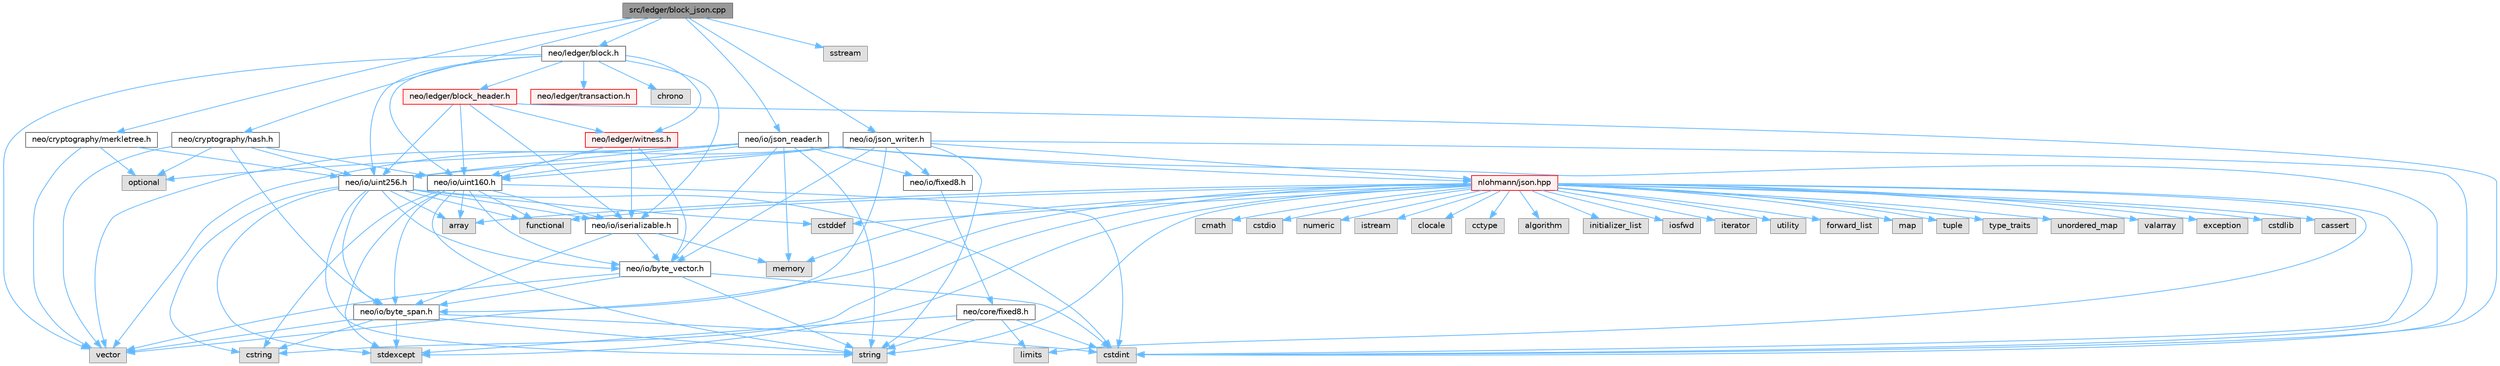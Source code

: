 digraph "src/ledger/block_json.cpp"
{
 // LATEX_PDF_SIZE
  bgcolor="transparent";
  edge [fontname=Helvetica,fontsize=10,labelfontname=Helvetica,labelfontsize=10];
  node [fontname=Helvetica,fontsize=10,shape=box,height=0.2,width=0.4];
  Node1 [id="Node000001",label="src/ledger/block_json.cpp",height=0.2,width=0.4,color="gray40", fillcolor="grey60", style="filled", fontcolor="black",tooltip=" "];
  Node1 -> Node2 [id="edge1_Node000001_Node000002",color="steelblue1",style="solid",tooltip=" "];
  Node2 [id="Node000002",label="neo/cryptography/hash.h",height=0.2,width=0.4,color="grey40", fillcolor="white", style="filled",URL="$hash_8h.html",tooltip=" "];
  Node2 -> Node3 [id="edge2_Node000002_Node000003",color="steelblue1",style="solid",tooltip=" "];
  Node3 [id="Node000003",label="neo/io/byte_span.h",height=0.2,width=0.4,color="grey40", fillcolor="white", style="filled",URL="$io_2byte__span_8h.html",tooltip=" "];
  Node3 -> Node4 [id="edge3_Node000003_Node000004",color="steelblue1",style="solid",tooltip=" "];
  Node4 [id="Node000004",label="cstdint",height=0.2,width=0.4,color="grey60", fillcolor="#E0E0E0", style="filled",tooltip=" "];
  Node3 -> Node5 [id="edge4_Node000003_Node000005",color="steelblue1",style="solid",tooltip=" "];
  Node5 [id="Node000005",label="cstring",height=0.2,width=0.4,color="grey60", fillcolor="#E0E0E0", style="filled",tooltip=" "];
  Node3 -> Node6 [id="edge5_Node000003_Node000006",color="steelblue1",style="solid",tooltip=" "];
  Node6 [id="Node000006",label="stdexcept",height=0.2,width=0.4,color="grey60", fillcolor="#E0E0E0", style="filled",tooltip=" "];
  Node3 -> Node7 [id="edge6_Node000003_Node000007",color="steelblue1",style="solid",tooltip=" "];
  Node7 [id="Node000007",label="string",height=0.2,width=0.4,color="grey60", fillcolor="#E0E0E0", style="filled",tooltip=" "];
  Node3 -> Node8 [id="edge7_Node000003_Node000008",color="steelblue1",style="solid",tooltip=" "];
  Node8 [id="Node000008",label="vector",height=0.2,width=0.4,color="grey60", fillcolor="#E0E0E0", style="filled",tooltip=" "];
  Node2 -> Node9 [id="edge8_Node000002_Node000009",color="steelblue1",style="solid",tooltip=" "];
  Node9 [id="Node000009",label="neo/io/uint160.h",height=0.2,width=0.4,color="grey40", fillcolor="white", style="filled",URL="$uint160_8h.html",tooltip=" "];
  Node9 -> Node3 [id="edge9_Node000009_Node000003",color="steelblue1",style="solid",tooltip=" "];
  Node9 -> Node10 [id="edge10_Node000009_Node000010",color="steelblue1",style="solid",tooltip=" "];
  Node10 [id="Node000010",label="neo/io/byte_vector.h",height=0.2,width=0.4,color="grey40", fillcolor="white", style="filled",URL="$io_2byte__vector_8h.html",tooltip=" "];
  Node10 -> Node3 [id="edge11_Node000010_Node000003",color="steelblue1",style="solid",tooltip=" "];
  Node10 -> Node4 [id="edge12_Node000010_Node000004",color="steelblue1",style="solid",tooltip=" "];
  Node10 -> Node7 [id="edge13_Node000010_Node000007",color="steelblue1",style="solid",tooltip=" "];
  Node10 -> Node8 [id="edge14_Node000010_Node000008",color="steelblue1",style="solid",tooltip=" "];
  Node9 -> Node11 [id="edge15_Node000009_Node000011",color="steelblue1",style="solid",tooltip=" "];
  Node11 [id="Node000011",label="neo/io/iserializable.h",height=0.2,width=0.4,color="grey40", fillcolor="white", style="filled",URL="$iserializable_8h.html",tooltip=" "];
  Node11 -> Node3 [id="edge16_Node000011_Node000003",color="steelblue1",style="solid",tooltip=" "];
  Node11 -> Node10 [id="edge17_Node000011_Node000010",color="steelblue1",style="solid",tooltip=" "];
  Node11 -> Node12 [id="edge18_Node000011_Node000012",color="steelblue1",style="solid",tooltip=" "];
  Node12 [id="Node000012",label="memory",height=0.2,width=0.4,color="grey60", fillcolor="#E0E0E0", style="filled",tooltip=" "];
  Node9 -> Node13 [id="edge19_Node000009_Node000013",color="steelblue1",style="solid",tooltip=" "];
  Node13 [id="Node000013",label="array",height=0.2,width=0.4,color="grey60", fillcolor="#E0E0E0", style="filled",tooltip=" "];
  Node9 -> Node4 [id="edge20_Node000009_Node000004",color="steelblue1",style="solid",tooltip=" "];
  Node9 -> Node5 [id="edge21_Node000009_Node000005",color="steelblue1",style="solid",tooltip=" "];
  Node9 -> Node14 [id="edge22_Node000009_Node000014",color="steelblue1",style="solid",tooltip=" "];
  Node14 [id="Node000014",label="functional",height=0.2,width=0.4,color="grey60", fillcolor="#E0E0E0", style="filled",tooltip=" "];
  Node9 -> Node6 [id="edge23_Node000009_Node000006",color="steelblue1",style="solid",tooltip=" "];
  Node9 -> Node7 [id="edge24_Node000009_Node000007",color="steelblue1",style="solid",tooltip=" "];
  Node2 -> Node15 [id="edge25_Node000002_Node000015",color="steelblue1",style="solid",tooltip=" "];
  Node15 [id="Node000015",label="neo/io/uint256.h",height=0.2,width=0.4,color="grey40", fillcolor="white", style="filled",URL="$uint256_8h.html",tooltip=" "];
  Node15 -> Node3 [id="edge26_Node000015_Node000003",color="steelblue1",style="solid",tooltip=" "];
  Node15 -> Node10 [id="edge27_Node000015_Node000010",color="steelblue1",style="solid",tooltip=" "];
  Node15 -> Node11 [id="edge28_Node000015_Node000011",color="steelblue1",style="solid",tooltip=" "];
  Node15 -> Node13 [id="edge29_Node000015_Node000013",color="steelblue1",style="solid",tooltip=" "];
  Node15 -> Node16 [id="edge30_Node000015_Node000016",color="steelblue1",style="solid",tooltip=" "];
  Node16 [id="Node000016",label="cstddef",height=0.2,width=0.4,color="grey60", fillcolor="#E0E0E0", style="filled",tooltip=" "];
  Node15 -> Node4 [id="edge31_Node000015_Node000004",color="steelblue1",style="solid",tooltip=" "];
  Node15 -> Node5 [id="edge32_Node000015_Node000005",color="steelblue1",style="solid",tooltip=" "];
  Node15 -> Node14 [id="edge33_Node000015_Node000014",color="steelblue1",style="solid",tooltip=" "];
  Node15 -> Node6 [id="edge34_Node000015_Node000006",color="steelblue1",style="solid",tooltip=" "];
  Node15 -> Node7 [id="edge35_Node000015_Node000007",color="steelblue1",style="solid",tooltip=" "];
  Node2 -> Node17 [id="edge36_Node000002_Node000017",color="steelblue1",style="solid",tooltip=" "];
  Node17 [id="Node000017",label="optional",height=0.2,width=0.4,color="grey60", fillcolor="#E0E0E0", style="filled",tooltip=" "];
  Node2 -> Node8 [id="edge37_Node000002_Node000008",color="steelblue1",style="solid",tooltip=" "];
  Node1 -> Node18 [id="edge38_Node000001_Node000018",color="steelblue1",style="solid",tooltip=" "];
  Node18 [id="Node000018",label="neo/cryptography/merkletree.h",height=0.2,width=0.4,color="grey40", fillcolor="white", style="filled",URL="$merkletree_8h.html",tooltip=" "];
  Node18 -> Node15 [id="edge39_Node000018_Node000015",color="steelblue1",style="solid",tooltip=" "];
  Node18 -> Node17 [id="edge40_Node000018_Node000017",color="steelblue1",style="solid",tooltip=" "];
  Node18 -> Node8 [id="edge41_Node000018_Node000008",color="steelblue1",style="solid",tooltip=" "];
  Node1 -> Node19 [id="edge42_Node000001_Node000019",color="steelblue1",style="solid",tooltip=" "];
  Node19 [id="Node000019",label="neo/io/json_reader.h",height=0.2,width=0.4,color="grey40", fillcolor="white", style="filled",URL="$json__reader_8h.html",tooltip=" "];
  Node19 -> Node10 [id="edge43_Node000019_Node000010",color="steelblue1",style="solid",tooltip=" "];
  Node19 -> Node20 [id="edge44_Node000019_Node000020",color="steelblue1",style="solid",tooltip=" "];
  Node20 [id="Node000020",label="neo/io/fixed8.h",height=0.2,width=0.4,color="grey40", fillcolor="white", style="filled",URL="$io_2fixed8_8h.html",tooltip=" "];
  Node20 -> Node21 [id="edge45_Node000020_Node000021",color="steelblue1",style="solid",tooltip=" "];
  Node21 [id="Node000021",label="neo/core/fixed8.h",height=0.2,width=0.4,color="grey40", fillcolor="white", style="filled",URL="$core_2fixed8_8h.html",tooltip=" "];
  Node21 -> Node4 [id="edge46_Node000021_Node000004",color="steelblue1",style="solid",tooltip=" "];
  Node21 -> Node22 [id="edge47_Node000021_Node000022",color="steelblue1",style="solid",tooltip=" "];
  Node22 [id="Node000022",label="limits",height=0.2,width=0.4,color="grey60", fillcolor="#E0E0E0", style="filled",tooltip=" "];
  Node21 -> Node6 [id="edge48_Node000021_Node000006",color="steelblue1",style="solid",tooltip=" "];
  Node21 -> Node7 [id="edge49_Node000021_Node000007",color="steelblue1",style="solid",tooltip=" "];
  Node19 -> Node9 [id="edge50_Node000019_Node000009",color="steelblue1",style="solid",tooltip=" "];
  Node19 -> Node15 [id="edge51_Node000019_Node000015",color="steelblue1",style="solid",tooltip=" "];
  Node19 -> Node4 [id="edge52_Node000019_Node000004",color="steelblue1",style="solid",tooltip=" "];
  Node19 -> Node12 [id="edge53_Node000019_Node000012",color="steelblue1",style="solid",tooltip=" "];
  Node19 -> Node23 [id="edge54_Node000019_Node000023",color="steelblue1",style="solid",tooltip=" "];
  Node23 [id="Node000023",label="nlohmann/json.hpp",height=0.2,width=0.4,color="red", fillcolor="#FFF0F0", style="filled",URL="$json_8hpp.html",tooltip=" "];
  Node23 -> Node24 [id="edge55_Node000023_Node000024",color="steelblue1",style="solid",tooltip=" "];
  Node24 [id="Node000024",label="algorithm",height=0.2,width=0.4,color="grey60", fillcolor="#E0E0E0", style="filled",tooltip=" "];
  Node23 -> Node16 [id="edge56_Node000023_Node000016",color="steelblue1",style="solid",tooltip=" "];
  Node23 -> Node14 [id="edge57_Node000023_Node000014",color="steelblue1",style="solid",tooltip=" "];
  Node23 -> Node25 [id="edge58_Node000023_Node000025",color="steelblue1",style="solid",tooltip=" "];
  Node25 [id="Node000025",label="initializer_list",height=0.2,width=0.4,color="grey60", fillcolor="#E0E0E0", style="filled",tooltip=" "];
  Node23 -> Node26 [id="edge59_Node000023_Node000026",color="steelblue1",style="solid",tooltip=" "];
  Node26 [id="Node000026",label="iosfwd",height=0.2,width=0.4,color="grey60", fillcolor="#E0E0E0", style="filled",tooltip=" "];
  Node23 -> Node27 [id="edge60_Node000023_Node000027",color="steelblue1",style="solid",tooltip=" "];
  Node27 [id="Node000027",label="iterator",height=0.2,width=0.4,color="grey60", fillcolor="#E0E0E0", style="filled",tooltip=" "];
  Node23 -> Node12 [id="edge61_Node000023_Node000012",color="steelblue1",style="solid",tooltip=" "];
  Node23 -> Node7 [id="edge62_Node000023_Node000007",color="steelblue1",style="solid",tooltip=" "];
  Node23 -> Node28 [id="edge63_Node000023_Node000028",color="steelblue1",style="solid",tooltip=" "];
  Node28 [id="Node000028",label="utility",height=0.2,width=0.4,color="grey60", fillcolor="#E0E0E0", style="filled",tooltip=" "];
  Node23 -> Node8 [id="edge64_Node000023_Node000008",color="steelblue1",style="solid",tooltip=" "];
  Node23 -> Node13 [id="edge65_Node000023_Node000013",color="steelblue1",style="solid",tooltip=" "];
  Node23 -> Node29 [id="edge66_Node000023_Node000029",color="steelblue1",style="solid",tooltip=" "];
  Node29 [id="Node000029",label="forward_list",height=0.2,width=0.4,color="grey60", fillcolor="#E0E0E0", style="filled",tooltip=" "];
  Node23 -> Node30 [id="edge67_Node000023_Node000030",color="steelblue1",style="solid",tooltip=" "];
  Node30 [id="Node000030",label="map",height=0.2,width=0.4,color="grey60", fillcolor="#E0E0E0", style="filled",tooltip=" "];
  Node23 -> Node31 [id="edge68_Node000023_Node000031",color="steelblue1",style="solid",tooltip=" "];
  Node31 [id="Node000031",label="tuple",height=0.2,width=0.4,color="grey60", fillcolor="#E0E0E0", style="filled",tooltip=" "];
  Node23 -> Node32 [id="edge69_Node000023_Node000032",color="steelblue1",style="solid",tooltip=" "];
  Node32 [id="Node000032",label="type_traits",height=0.2,width=0.4,color="grey60", fillcolor="#E0E0E0", style="filled",tooltip=" "];
  Node23 -> Node33 [id="edge70_Node000023_Node000033",color="steelblue1",style="solid",tooltip=" "];
  Node33 [id="Node000033",label="unordered_map",height=0.2,width=0.4,color="grey60", fillcolor="#E0E0E0", style="filled",tooltip=" "];
  Node23 -> Node34 [id="edge71_Node000023_Node000034",color="steelblue1",style="solid",tooltip=" "];
  Node34 [id="Node000034",label="valarray",height=0.2,width=0.4,color="grey60", fillcolor="#E0E0E0", style="filled",tooltip=" "];
  Node23 -> Node35 [id="edge72_Node000023_Node000035",color="steelblue1",style="solid",tooltip=" "];
  Node35 [id="Node000035",label="exception",height=0.2,width=0.4,color="grey60", fillcolor="#E0E0E0", style="filled",tooltip=" "];
  Node23 -> Node6 [id="edge73_Node000023_Node000006",color="steelblue1",style="solid",tooltip=" "];
  Node23 -> Node4 [id="edge74_Node000023_Node000004",color="steelblue1",style="solid",tooltip=" "];
  Node23 -> Node36 [id="edge75_Node000023_Node000036",color="steelblue1",style="solid",tooltip=" "];
  Node36 [id="Node000036",label="cstdlib",height=0.2,width=0.4,color="grey60", fillcolor="#E0E0E0", style="filled",tooltip=" "];
  Node23 -> Node37 [id="edge76_Node000023_Node000037",color="steelblue1",style="solid",tooltip=" "];
  Node37 [id="Node000037",label="cassert",height=0.2,width=0.4,color="grey60", fillcolor="#E0E0E0", style="filled",tooltip=" "];
  Node23 -> Node22 [id="edge77_Node000023_Node000022",color="steelblue1",style="solid",tooltip=" "];
  Node23 -> Node5 [id="edge78_Node000023_Node000005",color="steelblue1",style="solid",tooltip=" "];
  Node23 -> Node38 [id="edge79_Node000023_Node000038",color="steelblue1",style="solid",tooltip=" "];
  Node38 [id="Node000038",label="cmath",height=0.2,width=0.4,color="grey60", fillcolor="#E0E0E0", style="filled",tooltip=" "];
  Node23 -> Node39 [id="edge80_Node000023_Node000039",color="steelblue1",style="solid",tooltip=" "];
  Node39 [id="Node000039",label="cstdio",height=0.2,width=0.4,color="grey60", fillcolor="#E0E0E0", style="filled",tooltip=" "];
  Node23 -> Node40 [id="edge81_Node000023_Node000040",color="steelblue1",style="solid",tooltip=" "];
  Node40 [id="Node000040",label="numeric",height=0.2,width=0.4,color="grey60", fillcolor="#E0E0E0", style="filled",tooltip=" "];
  Node23 -> Node41 [id="edge82_Node000023_Node000041",color="steelblue1",style="solid",tooltip=" "];
  Node41 [id="Node000041",label="istream",height=0.2,width=0.4,color="grey60", fillcolor="#E0E0E0", style="filled",tooltip=" "];
  Node23 -> Node42 [id="edge83_Node000023_Node000042",color="steelblue1",style="solid",tooltip=" "];
  Node42 [id="Node000042",label="clocale",height=0.2,width=0.4,color="grey60", fillcolor="#E0E0E0", style="filled",tooltip=" "];
  Node23 -> Node43 [id="edge84_Node000023_Node000043",color="steelblue1",style="solid",tooltip=" "];
  Node43 [id="Node000043",label="cctype",height=0.2,width=0.4,color="grey60", fillcolor="#E0E0E0", style="filled",tooltip=" "];
  Node19 -> Node17 [id="edge85_Node000019_Node000017",color="steelblue1",style="solid",tooltip=" "];
  Node19 -> Node7 [id="edge86_Node000019_Node000007",color="steelblue1",style="solid",tooltip=" "];
  Node19 -> Node8 [id="edge87_Node000019_Node000008",color="steelblue1",style="solid",tooltip=" "];
  Node1 -> Node48 [id="edge88_Node000001_Node000048",color="steelblue1",style="solid",tooltip=" "];
  Node48 [id="Node000048",label="neo/io/json_writer.h",height=0.2,width=0.4,color="grey40", fillcolor="white", style="filled",URL="$json__writer_8h.html",tooltip=" "];
  Node48 -> Node3 [id="edge89_Node000048_Node000003",color="steelblue1",style="solid",tooltip=" "];
  Node48 -> Node10 [id="edge90_Node000048_Node000010",color="steelblue1",style="solid",tooltip=" "];
  Node48 -> Node20 [id="edge91_Node000048_Node000020",color="steelblue1",style="solid",tooltip=" "];
  Node48 -> Node9 [id="edge92_Node000048_Node000009",color="steelblue1",style="solid",tooltip=" "];
  Node48 -> Node15 [id="edge93_Node000048_Node000015",color="steelblue1",style="solid",tooltip=" "];
  Node48 -> Node4 [id="edge94_Node000048_Node000004",color="steelblue1",style="solid",tooltip=" "];
  Node48 -> Node23 [id="edge95_Node000048_Node000023",color="steelblue1",style="solid",tooltip=" "];
  Node48 -> Node7 [id="edge96_Node000048_Node000007",color="steelblue1",style="solid",tooltip=" "];
  Node48 -> Node8 [id="edge97_Node000048_Node000008",color="steelblue1",style="solid",tooltip=" "];
  Node1 -> Node49 [id="edge98_Node000001_Node000049",color="steelblue1",style="solid",tooltip=" "];
  Node49 [id="Node000049",label="neo/ledger/block.h",height=0.2,width=0.4,color="grey40", fillcolor="white", style="filled",URL="$ledger_2block_8h.html",tooltip=" "];
  Node49 -> Node11 [id="edge99_Node000049_Node000011",color="steelblue1",style="solid",tooltip=" "];
  Node49 -> Node9 [id="edge100_Node000049_Node000009",color="steelblue1",style="solid",tooltip=" "];
  Node49 -> Node15 [id="edge101_Node000049_Node000015",color="steelblue1",style="solid",tooltip=" "];
  Node49 -> Node50 [id="edge102_Node000049_Node000050",color="steelblue1",style="solid",tooltip=" "];
  Node50 [id="Node000050",label="neo/ledger/block_header.h",height=0.2,width=0.4,color="red", fillcolor="#FFF0F0", style="filled",URL="$block__header_8h.html",tooltip=" "];
  Node50 -> Node11 [id="edge103_Node000050_Node000011",color="steelblue1",style="solid",tooltip=" "];
  Node50 -> Node9 [id="edge104_Node000050_Node000009",color="steelblue1",style="solid",tooltip=" "];
  Node50 -> Node15 [id="edge105_Node000050_Node000015",color="steelblue1",style="solid",tooltip=" "];
  Node50 -> Node54 [id="edge106_Node000050_Node000054",color="steelblue1",style="solid",tooltip=" "];
  Node54 [id="Node000054",label="neo/ledger/witness.h",height=0.2,width=0.4,color="red", fillcolor="#FFF0F0", style="filled",URL="$ledger_2witness_8h.html",tooltip=" "];
  Node54 -> Node10 [id="edge107_Node000054_Node000010",color="steelblue1",style="solid",tooltip=" "];
  Node54 -> Node11 [id="edge108_Node000054_Node000011",color="steelblue1",style="solid",tooltip=" "];
  Node54 -> Node9 [id="edge109_Node000054_Node000009",color="steelblue1",style="solid",tooltip=" "];
  Node50 -> Node4 [id="edge110_Node000050_Node000004",color="steelblue1",style="solid",tooltip=" "];
  Node49 -> Node55 [id="edge111_Node000049_Node000055",color="steelblue1",style="solid",tooltip=" "];
  Node55 [id="Node000055",label="neo/ledger/transaction.h",height=0.2,width=0.4,color="red", fillcolor="#FFF0F0", style="filled",URL="$ledger_2transaction_8h.html",tooltip=" "];
  Node49 -> Node54 [id="edge112_Node000049_Node000054",color="steelblue1",style="solid",tooltip=" "];
  Node49 -> Node67 [id="edge113_Node000049_Node000067",color="steelblue1",style="solid",tooltip=" "];
  Node67 [id="Node000067",label="chrono",height=0.2,width=0.4,color="grey60", fillcolor="#E0E0E0", style="filled",tooltip=" "];
  Node49 -> Node8 [id="edge114_Node000049_Node000008",color="steelblue1",style="solid",tooltip=" "];
  Node1 -> Node68 [id="edge115_Node000001_Node000068",color="steelblue1",style="solid",tooltip=" "];
  Node68 [id="Node000068",label="sstream",height=0.2,width=0.4,color="grey60", fillcolor="#E0E0E0", style="filled",tooltip=" "];
}
